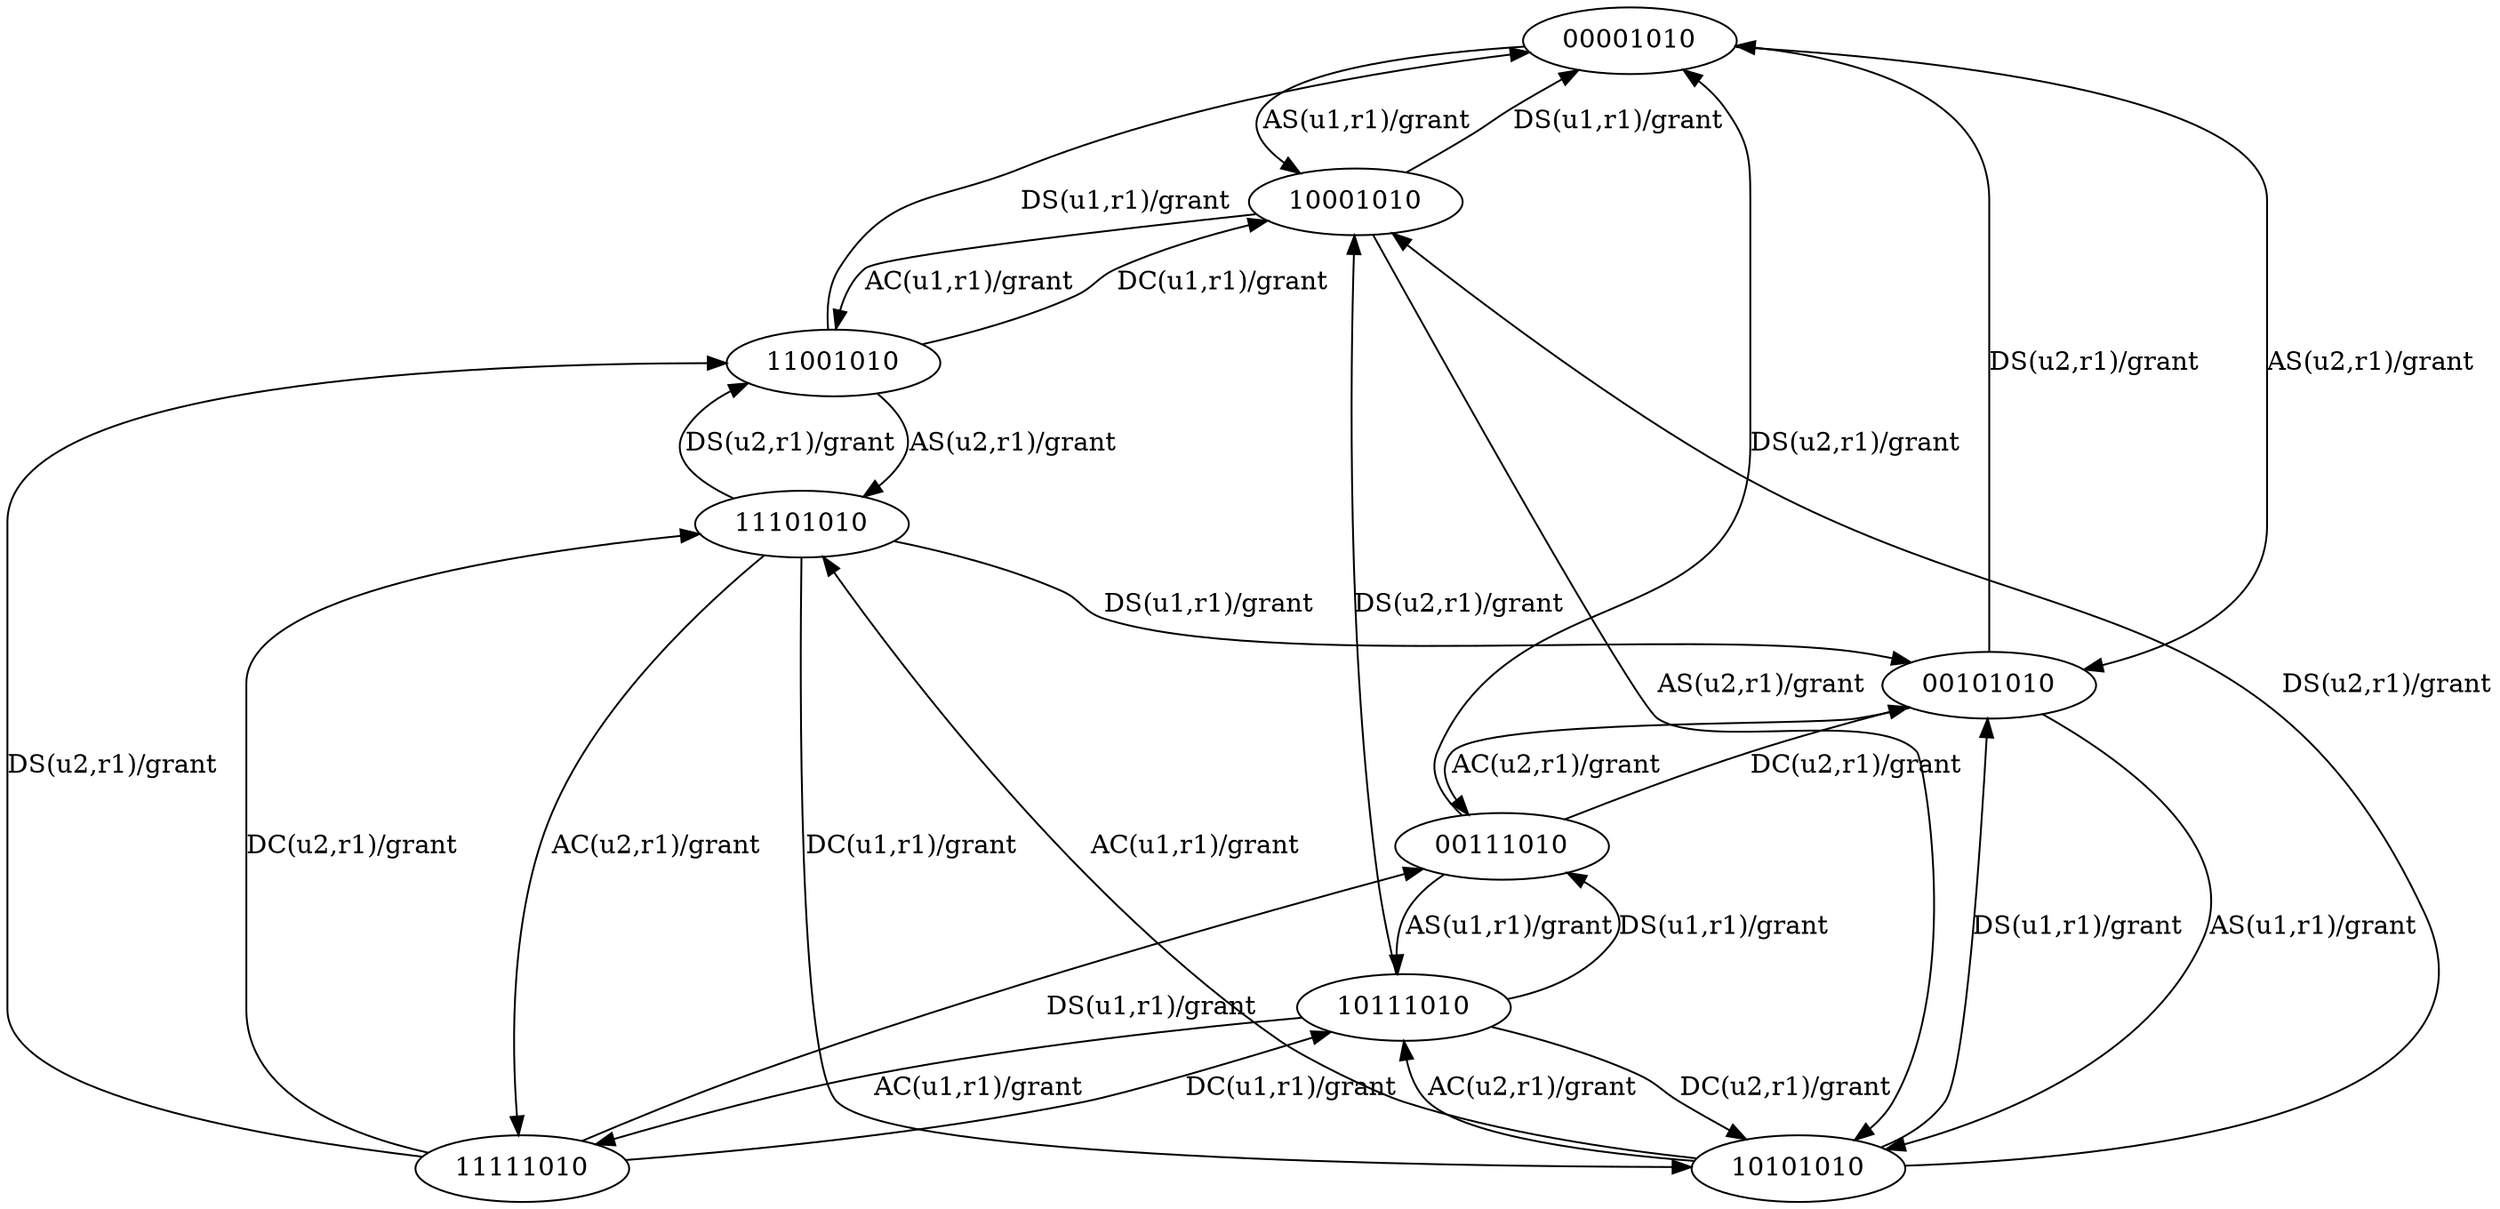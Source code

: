 digraph rbac2Fsm {
  00001010 -> 10001010 [ label ="AS(u1,r1)/grant"];
  00001010 -> 00101010 [ label ="AS(u2,r1)/grant"];
  00101010 -> 10101010 [ label ="AS(u1,r1)/grant"];
  10001010 -> 00001010 [ label ="DS(u1,r1)/grant"];
  10001010 -> 11001010 [ label ="AC(u1,r1)/grant"];
  10001010 -> 10101010 [ label ="AS(u2,r1)/grant"];
  00101010 -> 00001010 [ label ="DS(u2,r1)/grant"];
  00101010 -> 00111010 [ label ="AC(u2,r1)/grant"];
  10101010 -> 00101010 [ label ="DS(u1,r1)/grant"];
  10101010 -> 11101010 [ label ="AC(u1,r1)/grant"];
  10101010 -> 10001010 [ label ="DS(u2,r1)/grant"];
  00111010 -> 10111010 [ label ="AS(u1,r1)/grant"];
  11001010 -> 00001010 [ label ="DS(u1,r1)/grant"];
  10101010 -> 10111010 [ label ="AC(u2,r1)/grant"];
  11001010 -> 10001010 [ label ="DC(u1,r1)/grant"];
  11001010 -> 11101010 [ label ="AS(u2,r1)/grant"];
  00111010 -> 00001010 [ label ="DS(u2,r1)/grant"];
  00111010 -> 00101010 [ label ="DC(u2,r1)/grant"];
  10111010 -> 00111010 [ label ="DS(u1,r1)/grant"];
  11101010 -> 00101010 [ label ="DS(u1,r1)/grant"];
  10111010 -> 11111010 [ label ="AC(u1,r1)/grant"];
  11101010 -> 10101010 [ label ="DC(u1,r1)/grant"];
  11101010 -> 11001010 [ label ="DS(u2,r1)/grant"];
  10111010 -> 10001010 [ label ="DS(u2,r1)/grant"];
  11101010 -> 11111010 [ label ="AC(u2,r1)/grant"];
  10111010 -> 10101010 [ label ="DC(u2,r1)/grant"];
  11111010 -> 00111010 [ label ="DS(u1,r1)/grant"];
  11111010 -> 10111010 [ label ="DC(u1,r1)/grant"];
  11111010 -> 11001010 [ label ="DS(u2,r1)/grant"];
  11111010 -> 11101010 [ label ="DC(u2,r1)/grant"];
}
